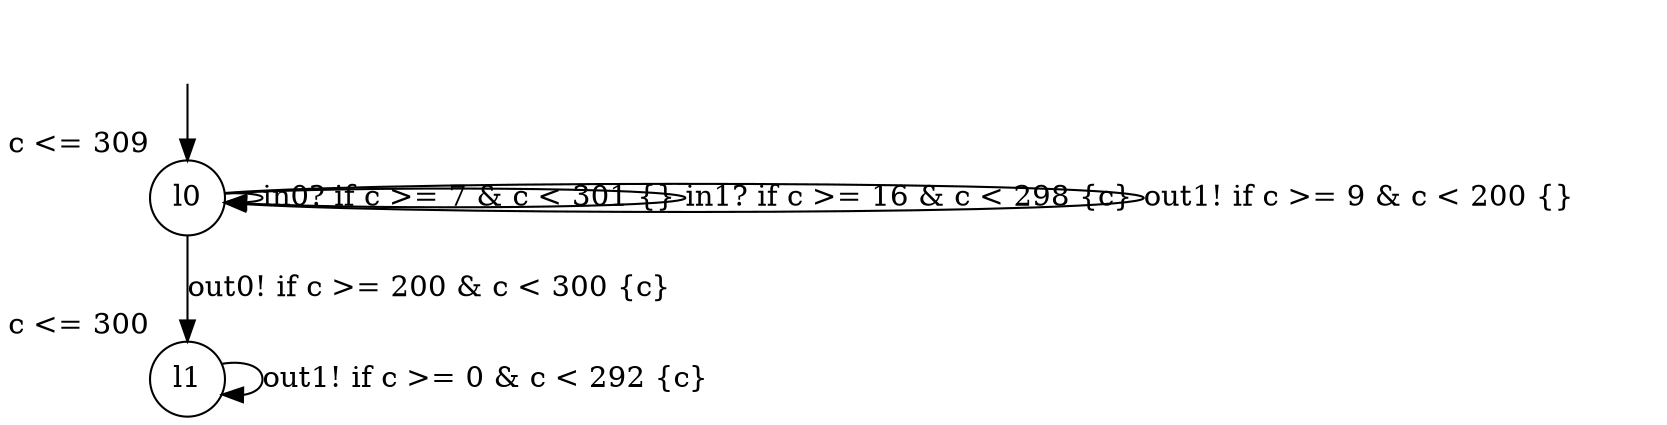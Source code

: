 digraph g {
__start0 [label="" shape="none"];
l0 [shape="circle" margin=0 label="l0", xlabel="c <= 309"];
l1 [shape="circle" margin=0 label="l1", xlabel="c <= 300"];
l0 -> l0 [label="in0? if c >= 7 & c < 301 {} "];
l0 -> l0 [label="in1? if c >= 16 & c < 298 {c} "];
l0 -> l1 [label="out0! if c >= 200 & c < 300 {c} "];
l0 -> l0 [label="out1! if c >= 9 & c < 200 {} "];
l1 -> l1 [label="out1! if c >= 0 & c < 292 {c} "];
__start0 -> l0;
}
